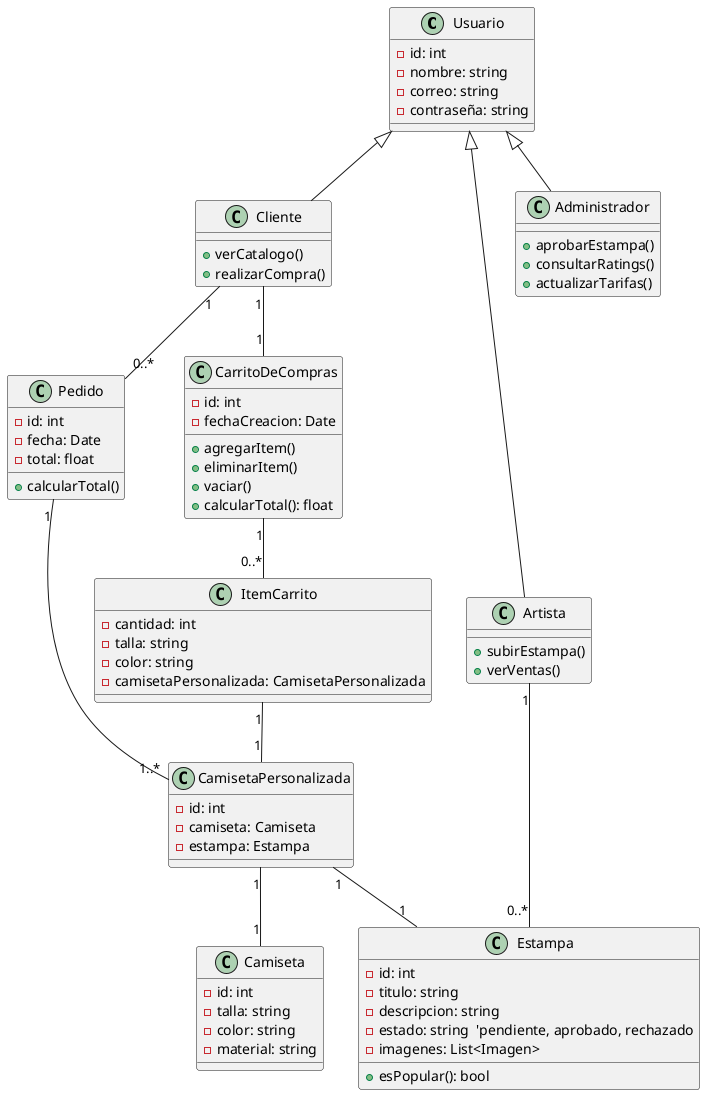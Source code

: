 @startuml DiagramaClasesTiendaCamisetas

'------------------ Clases de Usuario ------------------

class Usuario {
    - id: int
    - nombre: string
    - correo: string
    - contraseña: string
}

class Cliente extends Usuario {
    + verCatalogo()
    + realizarCompra()
}

class Artista extends Usuario {
    + subirEstampa()
    + verVentas()
}

class Administrador extends Usuario {
    + aprobarEstampa()
    + consultarRatings()
    + actualizarTarifas()
}

'------------------ Estampas y Productos ------------------

class Estampa {
    - id: int
    - titulo: string
    - descripcion: string
    - estado: string  'pendiente, aprobado, rechazado
    - imagenes: List<Imagen>
    + esPopular(): bool
}

class Camiseta {
    - id: int
    - talla: string
    - color: string
    - material: string
}

class CamisetaPersonalizada {
    - id: int
    - camiseta: Camiseta
    - estampa: Estampa
}

'------------------ Pedido y Carrito ------------------

class Pedido {
    - id: int
    - fecha: Date
    - total: float
    + calcularTotal()
}

class CarritoDeCompras {
    - id: int
    - fechaCreacion: Date
    + agregarItem()
    + eliminarItem()
    + vaciar()
    + calcularTotal(): float
}

class ItemCarrito {
    - cantidad: int
    - talla: string
    - color: string
    - camisetaPersonalizada: CamisetaPersonalizada
}

'------------------ Relaciones ------------------


Artista "1" -- "0..*" Estampa
Cliente "1" -- "1" CarritoDeCompras
Cliente "1" -- "0..*" Pedido

CarritoDeCompras "1" -- "0..*" ItemCarrito
ItemCarrito "1" -- "1" CamisetaPersonalizada
CamisetaPersonalizada "1" -- "1" Camiseta
CamisetaPersonalizada "1" -- "1" Estampa

Pedido "1" -- "1..*" CamisetaPersonalizada

@enduml
